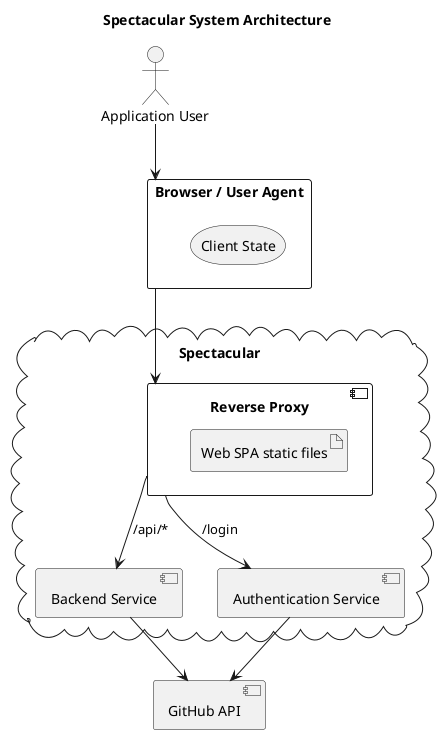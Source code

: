 @startuml system-architecture

title Spectacular System Architecture

actor "Application User" as user 
rectangle "Browser / User Agent" as userAgent {
    storage "Client State" as clientState
}

cloud "Spectacular" {
    component "Reverse Proxy" as reverseProxy {
        artifact "Web SPA static files" as webUI
    }
    component "Backend Service" as backendService
    component "Authentication Service" as authService
}

component "GitHub API" as github

user --> userAgent
userAgent --> reverseProxy
reverseProxy --> backendService : /api/*
reverseProxy --> authService : /login

backendService --> github
authService --> github

@enduml